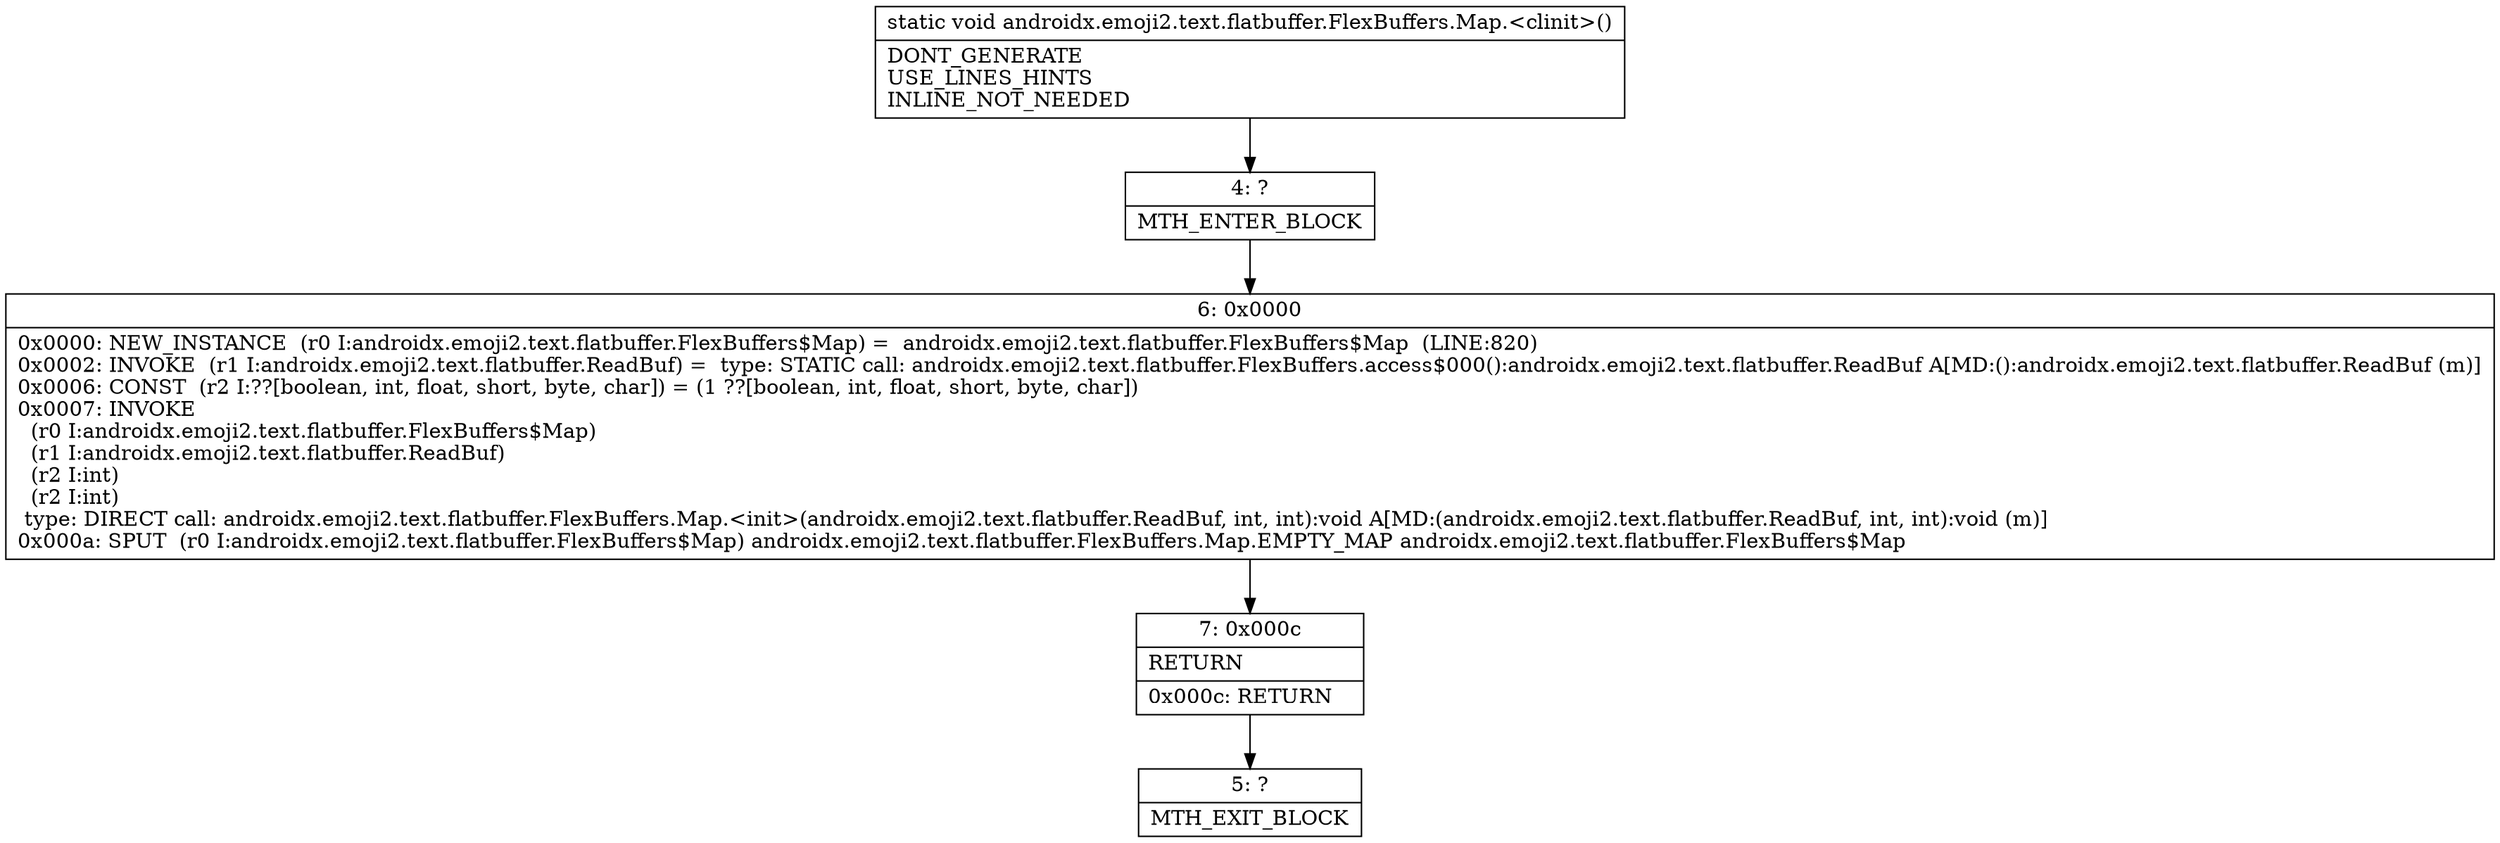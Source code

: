 digraph "CFG forandroidx.emoji2.text.flatbuffer.FlexBuffers.Map.\<clinit\>()V" {
Node_4 [shape=record,label="{4\:\ ?|MTH_ENTER_BLOCK\l}"];
Node_6 [shape=record,label="{6\:\ 0x0000|0x0000: NEW_INSTANCE  (r0 I:androidx.emoji2.text.flatbuffer.FlexBuffers$Map) =  androidx.emoji2.text.flatbuffer.FlexBuffers$Map  (LINE:820)\l0x0002: INVOKE  (r1 I:androidx.emoji2.text.flatbuffer.ReadBuf) =  type: STATIC call: androidx.emoji2.text.flatbuffer.FlexBuffers.access$000():androidx.emoji2.text.flatbuffer.ReadBuf A[MD:():androidx.emoji2.text.flatbuffer.ReadBuf (m)]\l0x0006: CONST  (r2 I:??[boolean, int, float, short, byte, char]) = (1 ??[boolean, int, float, short, byte, char]) \l0x0007: INVOKE  \l  (r0 I:androidx.emoji2.text.flatbuffer.FlexBuffers$Map)\l  (r1 I:androidx.emoji2.text.flatbuffer.ReadBuf)\l  (r2 I:int)\l  (r2 I:int)\l type: DIRECT call: androidx.emoji2.text.flatbuffer.FlexBuffers.Map.\<init\>(androidx.emoji2.text.flatbuffer.ReadBuf, int, int):void A[MD:(androidx.emoji2.text.flatbuffer.ReadBuf, int, int):void (m)]\l0x000a: SPUT  (r0 I:androidx.emoji2.text.flatbuffer.FlexBuffers$Map) androidx.emoji2.text.flatbuffer.FlexBuffers.Map.EMPTY_MAP androidx.emoji2.text.flatbuffer.FlexBuffers$Map \l}"];
Node_7 [shape=record,label="{7\:\ 0x000c|RETURN\l|0x000c: RETURN   \l}"];
Node_5 [shape=record,label="{5\:\ ?|MTH_EXIT_BLOCK\l}"];
MethodNode[shape=record,label="{static void androidx.emoji2.text.flatbuffer.FlexBuffers.Map.\<clinit\>()  | DONT_GENERATE\lUSE_LINES_HINTS\lINLINE_NOT_NEEDED\l}"];
MethodNode -> Node_4;Node_4 -> Node_6;
Node_6 -> Node_7;
Node_7 -> Node_5;
}

